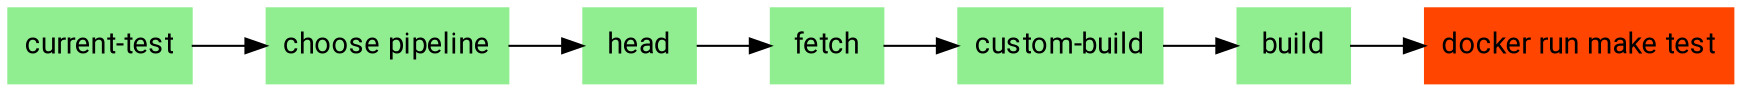 digraph pipeline {
  graph [fontname="Roboto,sans-serif"]
  node [fontname="Roboto,sans-serif",shape="box"]
  edge [fontname="Roboto,sans-serif"]
  rankdir=LR
  n3 [label="current-test",color="#90ee90",fillcolor="#90ee90",style="filled"]
  n2 [label="choose pipeline",color="#90ee90",fillcolor="#90ee90",style="filled"]
  n7 [label="head",color="#90ee90",fillcolor="#90ee90",style="filled"]
  n6 [label="fetch",color="#90ee90",fillcolor="#90ee90",style="filled"]
  n5 [label="custom-build",color="#90ee90",fillcolor="#90ee90",style="filled"]
  n8 [label="build",color="#90ee90",fillcolor="#90ee90",style="filled"]
  n4 [label="docker run make test",color="#ff4500",fillcolor="#ff4500",style="filled",tooltip="Failed"]
  n8 -> n4
  n5 -> n8
  n6 -> n5
  n7 -> n6
  n2 -> n7
  n3 -> n2
  }
